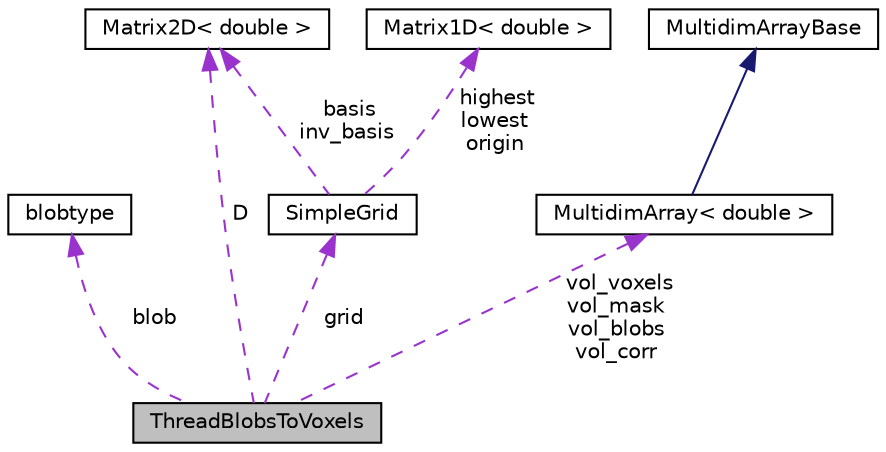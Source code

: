 digraph "ThreadBlobsToVoxels"
{
  edge [fontname="Helvetica",fontsize="10",labelfontname="Helvetica",labelfontsize="10"];
  node [fontname="Helvetica",fontsize="10",shape=record];
  Node1 [label="ThreadBlobsToVoxels",height=0.2,width=0.4,color="black", fillcolor="grey75", style="filled", fontcolor="black"];
  Node2 -> Node1 [dir="back",color="darkorchid3",fontsize="10",style="dashed",label=" blob" ,fontname="Helvetica"];
  Node2 [label="blobtype",height=0.2,width=0.4,color="black", fillcolor="white", style="filled",URL="$structblobtype.html"];
  Node3 -> Node1 [dir="back",color="darkorchid3",fontsize="10",style="dashed",label=" D" ,fontname="Helvetica"];
  Node3 [label="Matrix2D\< double \>",height=0.2,width=0.4,color="black", fillcolor="white", style="filled",URL="$classMatrix2D.html"];
  Node4 -> Node1 [dir="back",color="darkorchid3",fontsize="10",style="dashed",label=" vol_voxels\nvol_mask\nvol_blobs\nvol_corr" ,fontname="Helvetica"];
  Node4 [label="MultidimArray\< double \>",height=0.2,width=0.4,color="black", fillcolor="white", style="filled",URL="$classMultidimArray.html"];
  Node5 -> Node4 [dir="back",color="midnightblue",fontsize="10",style="solid",fontname="Helvetica"];
  Node5 [label="MultidimArrayBase",height=0.2,width=0.4,color="black", fillcolor="white", style="filled",URL="$classMultidimArrayBase.html"];
  Node6 -> Node1 [dir="back",color="darkorchid3",fontsize="10",style="dashed",label=" grid" ,fontname="Helvetica"];
  Node6 [label="SimpleGrid",height=0.2,width=0.4,color="black", fillcolor="white", style="filled",URL="$classSimpleGrid.html"];
  Node3 -> Node6 [dir="back",color="darkorchid3",fontsize="10",style="dashed",label=" basis\ninv_basis" ,fontname="Helvetica"];
  Node7 -> Node6 [dir="back",color="darkorchid3",fontsize="10",style="dashed",label=" highest\nlowest\norigin" ,fontname="Helvetica"];
  Node7 [label="Matrix1D\< double \>",height=0.2,width=0.4,color="black", fillcolor="white", style="filled",URL="$classMatrix1D.html"];
}
